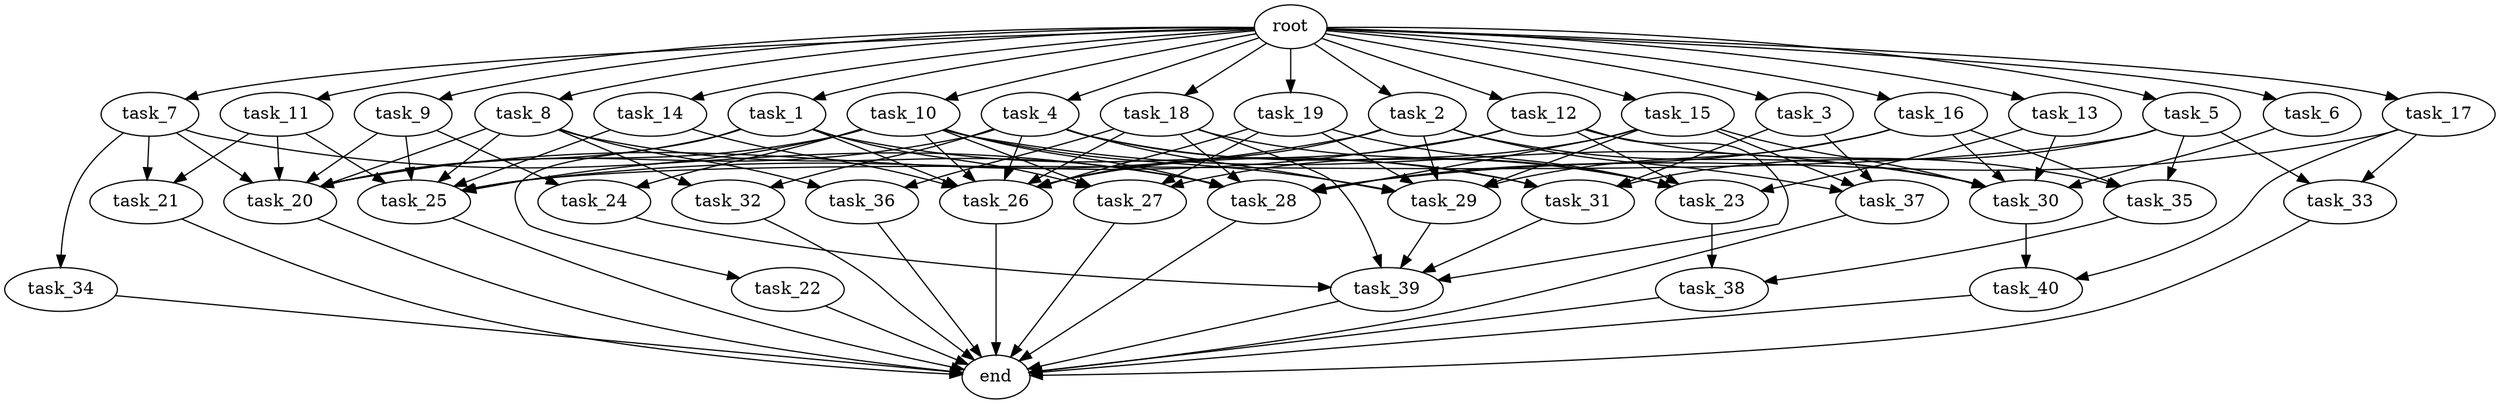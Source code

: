 digraph G {
  root [size="0.000000e+00"];
  task_1 [size="4.563438e+10"];
  task_2 [size="6.356391e+10"];
  task_3 [size="8.044842e+10"];
  task_4 [size="9.942660e+10"];
  task_5 [size="4.213371e+10"];
  task_6 [size="6.725506e+10"];
  task_7 [size="8.823749e+10"];
  task_8 [size="2.806830e+10"];
  task_9 [size="2.184202e+10"];
  task_10 [size="8.030883e+10"];
  task_11 [size="3.815470e+10"];
  task_12 [size="6.509956e+10"];
  task_13 [size="6.419608e+10"];
  task_14 [size="3.340745e+10"];
  task_15 [size="5.219685e+10"];
  task_16 [size="8.213381e+10"];
  task_17 [size="4.846045e+10"];
  task_18 [size="5.969093e+08"];
  task_19 [size="1.787248e+10"];
  task_20 [size="7.358111e+10"];
  task_21 [size="2.953056e+10"];
  task_22 [size="6.619578e+10"];
  task_23 [size="6.577839e+10"];
  task_24 [size="2.983268e+10"];
  task_25 [size="6.576637e+10"];
  task_26 [size="3.739976e+10"];
  task_27 [size="4.078811e+10"];
  task_28 [size="1.866550e+09"];
  task_29 [size="9.011577e+09"];
  task_30 [size="9.260410e+10"];
  task_31 [size="9.568287e+10"];
  task_32 [size="4.585835e+10"];
  task_33 [size="2.487192e+10"];
  task_34 [size="1.827213e+10"];
  task_35 [size="9.094817e+10"];
  task_36 [size="5.699192e+10"];
  task_37 [size="4.051285e+10"];
  task_38 [size="8.163808e+10"];
  task_39 [size="7.042455e+10"];
  task_40 [size="2.500006e+10"];
  end [size="0.000000e+00"];

  root -> task_1 [size="1.000000e-12"];
  root -> task_2 [size="1.000000e-12"];
  root -> task_3 [size="1.000000e-12"];
  root -> task_4 [size="1.000000e-12"];
  root -> task_5 [size="1.000000e-12"];
  root -> task_6 [size="1.000000e-12"];
  root -> task_7 [size="1.000000e-12"];
  root -> task_8 [size="1.000000e-12"];
  root -> task_9 [size="1.000000e-12"];
  root -> task_10 [size="1.000000e-12"];
  root -> task_11 [size="1.000000e-12"];
  root -> task_12 [size="1.000000e-12"];
  root -> task_13 [size="1.000000e-12"];
  root -> task_14 [size="1.000000e-12"];
  root -> task_15 [size="1.000000e-12"];
  root -> task_16 [size="1.000000e-12"];
  root -> task_17 [size="1.000000e-12"];
  root -> task_18 [size="1.000000e-12"];
  root -> task_19 [size="1.000000e-12"];
  task_1 -> task_20 [size="9.197639e+07"];
  task_1 -> task_22 [size="6.619578e+08"];
  task_1 -> task_26 [size="4.674970e+07"];
  task_1 -> task_27 [size="1.019703e+08"];
  task_1 -> task_31 [size="2.392072e+08"];
  task_2 -> task_20 [size="9.197639e+07"];
  task_2 -> task_26 [size="4.674970e+07"];
  task_2 -> task_29 [size="1.501930e+07"];
  task_2 -> task_30 [size="1.543402e+08"];
  task_2 -> task_37 [size="1.350428e+08"];
  task_3 -> task_31 [size="2.392072e+08"];
  task_3 -> task_37 [size="1.350428e+08"];
  task_4 -> task_20 [size="9.197639e+07"];
  task_4 -> task_23 [size="1.315568e+08"];
  task_4 -> task_26 [size="4.674970e+07"];
  task_4 -> task_29 [size="1.501930e+07"];
  task_4 -> task_31 [size="2.392072e+08"];
  task_4 -> task_32 [size="2.292917e+08"];
  task_5 -> task_25 [size="9.395195e+07"];
  task_5 -> task_31 [size="2.392072e+08"];
  task_5 -> task_33 [size="1.243596e+08"];
  task_5 -> task_35 [size="3.031606e+08"];
  task_6 -> task_30 [size="1.543402e+08"];
  task_7 -> task_20 [size="9.197639e+07"];
  task_7 -> task_21 [size="1.476528e+08"];
  task_7 -> task_28 [size="2.666500e+06"];
  task_7 -> task_34 [size="1.827213e+08"];
  task_8 -> task_20 [size="9.197639e+07"];
  task_8 -> task_25 [size="9.395195e+07"];
  task_8 -> task_28 [size="2.666500e+06"];
  task_8 -> task_32 [size="2.292917e+08"];
  task_8 -> task_36 [size="2.849596e+08"];
  task_9 -> task_20 [size="9.197639e+07"];
  task_9 -> task_24 [size="1.491634e+08"];
  task_9 -> task_25 [size="9.395195e+07"];
  task_10 -> task_20 [size="9.197639e+07"];
  task_10 -> task_24 [size="1.491634e+08"];
  task_10 -> task_25 [size="9.395195e+07"];
  task_10 -> task_26 [size="4.674970e+07"];
  task_10 -> task_27 [size="1.019703e+08"];
  task_10 -> task_28 [size="2.666500e+06"];
  task_10 -> task_29 [size="1.501930e+07"];
  task_10 -> task_30 [size="1.543402e+08"];
  task_11 -> task_20 [size="9.197639e+07"];
  task_11 -> task_21 [size="1.476528e+08"];
  task_11 -> task_25 [size="9.395195e+07"];
  task_12 -> task_23 [size="1.315568e+08"];
  task_12 -> task_25 [size="9.395195e+07"];
  task_12 -> task_26 [size="4.674970e+07"];
  task_12 -> task_35 [size="3.031606e+08"];
  task_12 -> task_39 [size="1.408491e+08"];
  task_13 -> task_23 [size="1.315568e+08"];
  task_13 -> task_30 [size="1.543402e+08"];
  task_14 -> task_25 [size="9.395195e+07"];
  task_14 -> task_26 [size="4.674970e+07"];
  task_15 -> task_27 [size="1.019703e+08"];
  task_15 -> task_28 [size="2.666500e+06"];
  task_15 -> task_29 [size="1.501930e+07"];
  task_15 -> task_30 [size="1.543402e+08"];
  task_15 -> task_37 [size="1.350428e+08"];
  task_16 -> task_28 [size="2.666500e+06"];
  task_16 -> task_29 [size="1.501930e+07"];
  task_16 -> task_30 [size="1.543402e+08"];
  task_16 -> task_35 [size="3.031606e+08"];
  task_17 -> task_28 [size="2.666500e+06"];
  task_17 -> task_33 [size="1.243596e+08"];
  task_17 -> task_40 [size="1.250003e+08"];
  task_18 -> task_23 [size="1.315568e+08"];
  task_18 -> task_26 [size="4.674970e+07"];
  task_18 -> task_28 [size="2.666500e+06"];
  task_18 -> task_36 [size="2.849596e+08"];
  task_18 -> task_39 [size="1.408491e+08"];
  task_19 -> task_23 [size="1.315568e+08"];
  task_19 -> task_26 [size="4.674970e+07"];
  task_19 -> task_27 [size="1.019703e+08"];
  task_19 -> task_29 [size="1.501930e+07"];
  task_20 -> end [size="1.000000e-12"];
  task_21 -> end [size="1.000000e-12"];
  task_22 -> end [size="1.000000e-12"];
  task_23 -> task_38 [size="4.081904e+08"];
  task_24 -> task_39 [size="1.408491e+08"];
  task_25 -> end [size="1.000000e-12"];
  task_26 -> end [size="1.000000e-12"];
  task_27 -> end [size="1.000000e-12"];
  task_28 -> end [size="1.000000e-12"];
  task_29 -> task_39 [size="1.408491e+08"];
  task_30 -> task_40 [size="1.250003e+08"];
  task_31 -> task_39 [size="1.408491e+08"];
  task_32 -> end [size="1.000000e-12"];
  task_33 -> end [size="1.000000e-12"];
  task_34 -> end [size="1.000000e-12"];
  task_35 -> task_38 [size="4.081904e+08"];
  task_36 -> end [size="1.000000e-12"];
  task_37 -> end [size="1.000000e-12"];
  task_38 -> end [size="1.000000e-12"];
  task_39 -> end [size="1.000000e-12"];
  task_40 -> end [size="1.000000e-12"];
}
